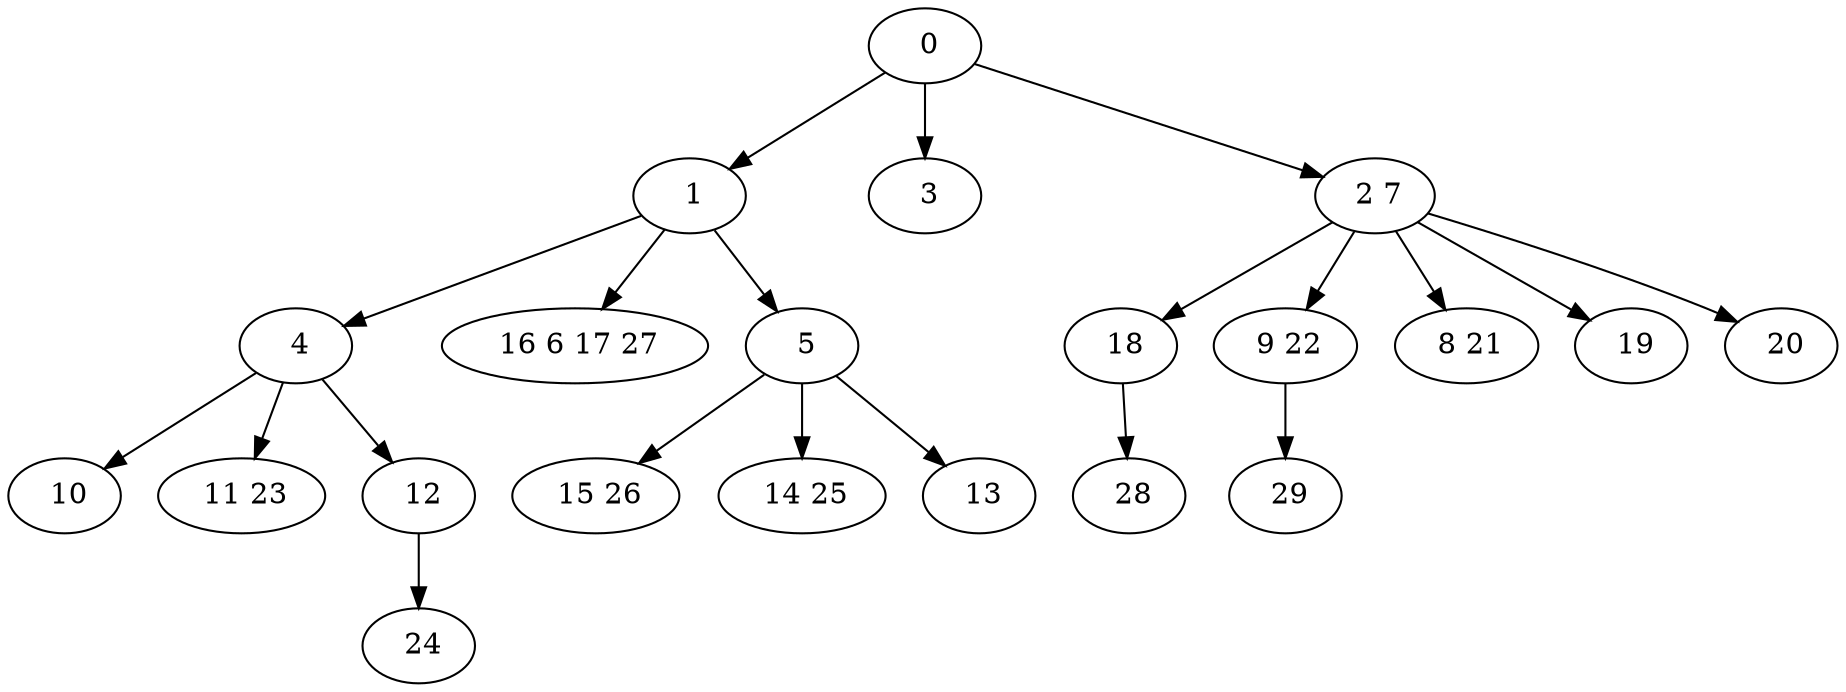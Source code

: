 digraph mytree {
" 0" -> " 1";
" 0" -> " 3";
" 0" -> " 2 7";
" 1" -> " 4";
" 1" -> " 16 6 17 27";
" 1" -> " 5";
" 3";
" 2 7" -> " 18";
" 2 7" -> " 9 22";
" 2 7" -> " 8 21";
" 2 7" -> " 19";
" 2 7" -> " 20";
" 4" -> " 10";
" 4" -> " 11 23";
" 4" -> " 12";
" 16 6 17 27";
" 5" -> " 15 26";
" 5" -> " 14 25";
" 5" -> " 13";
" 15 26";
" 10";
" 11 23";
" 12" -> " 24";
" 24";
" 14 25";
" 18" -> " 28";
" 28";
" 9 22" -> " 29";
" 29";
" 13";
" 8 21";
" 19";
" 20";
}
